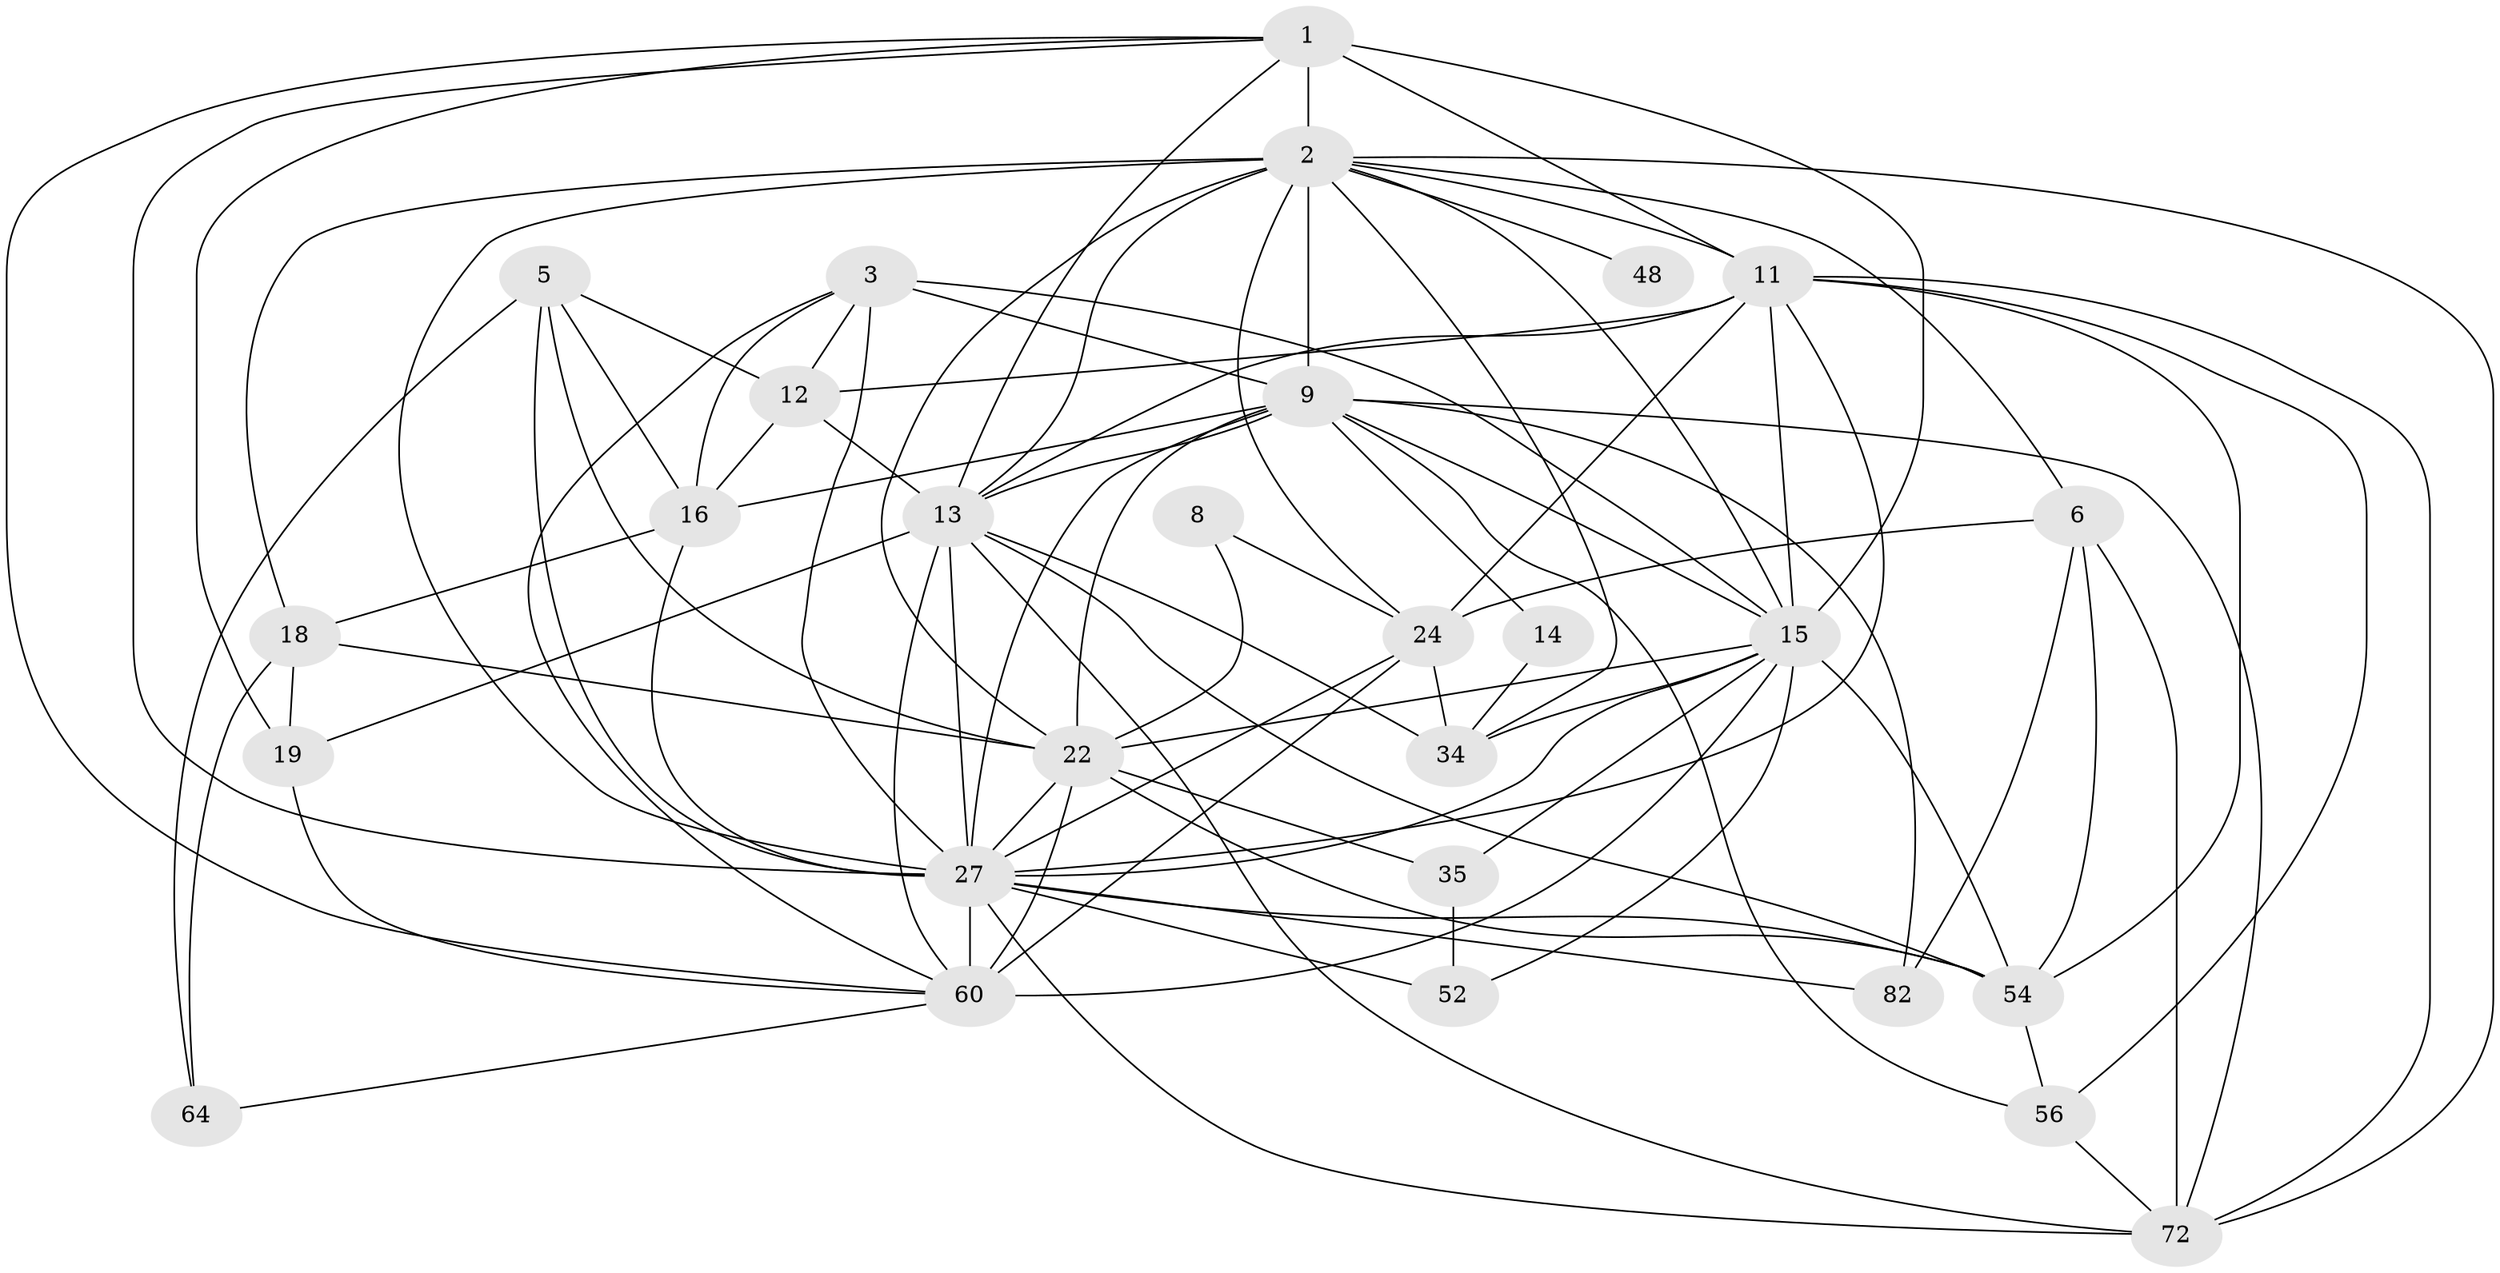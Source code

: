 // original degree distribution, {3: 0.28125, 5: 0.1875, 7: 0.03125, 2: 0.13541666666666666, 4: 0.22916666666666666, 6: 0.13541666666666666}
// Generated by graph-tools (version 1.1) at 2025/18/03/04/25 18:18:35]
// undirected, 28 vertices, 91 edges
graph export_dot {
graph [start="1"]
  node [color=gray90,style=filled];
  1 [super="+89+4"];
  2 [super="+20+33+21+61"];
  3 [super="+57"];
  5 [super="+10"];
  6 [super="+81+7"];
  8;
  9 [super="+53+25+51"];
  11 [super="+17+38+78"];
  12 [super="+70"];
  13 [super="+41+32+80+29+88"];
  14;
  15 [super="+65+75+40"];
  16 [super="+43+77+68+42"];
  18 [super="+26"];
  19 [super="+79"];
  22 [super="+47+86"];
  24 [super="+95+31"];
  27 [super="+37+30+49+45+28"];
  34 [super="+87"];
  35;
  48;
  52;
  54 [super="+55"];
  56;
  60 [super="+66"];
  64;
  72 [super="+74+83"];
  82 [super="+90"];
  1 -- 11 [weight=2];
  1 -- 19;
  1 -- 15 [weight=2];
  1 -- 13;
  1 -- 2;
  1 -- 60;
  1 -- 27;
  2 -- 6;
  2 -- 11;
  2 -- 48 [weight=2];
  2 -- 15;
  2 -- 18;
  2 -- 34;
  2 -- 22;
  2 -- 24;
  2 -- 13 [weight=2];
  2 -- 27 [weight=2];
  2 -- 9 [weight=2];
  2 -- 72;
  3 -- 12;
  3 -- 9 [weight=2];
  3 -- 16;
  3 -- 60;
  3 -- 27 [weight=4];
  3 -- 15;
  5 -- 64;
  5 -- 16;
  5 -- 12;
  5 -- 22;
  5 -- 27 [weight=2];
  6 -- 82;
  6 -- 54;
  6 -- 72;
  6 -- 24;
  8 -- 24;
  8 -- 22;
  9 -- 82;
  9 -- 22;
  9 -- 56;
  9 -- 13 [weight=3];
  9 -- 15;
  9 -- 27 [weight=3];
  9 -- 16 [weight=2];
  9 -- 72;
  9 -- 14;
  11 -- 54;
  11 -- 24;
  11 -- 56;
  11 -- 13;
  11 -- 15 [weight=2];
  11 -- 72;
  11 -- 27;
  11 -- 12;
  12 -- 16;
  12 -- 13;
  13 -- 72;
  13 -- 34;
  13 -- 19;
  13 -- 54;
  13 -- 60;
  13 -- 27 [weight=2];
  14 -- 34;
  15 -- 34;
  15 -- 35;
  15 -- 52;
  15 -- 54;
  15 -- 22 [weight=2];
  15 -- 60;
  15 -- 27;
  16 -- 18 [weight=2];
  16 -- 27;
  18 -- 64;
  18 -- 19;
  18 -- 22;
  19 -- 60;
  22 -- 35;
  22 -- 27 [weight=3];
  22 -- 54;
  22 -- 60;
  24 -- 34;
  24 -- 60;
  24 -- 27 [weight=2];
  27 -- 54;
  27 -- 60 [weight=3];
  27 -- 72;
  27 -- 82;
  27 -- 52;
  35 -- 52;
  54 -- 56;
  56 -- 72;
  60 -- 64;
}
